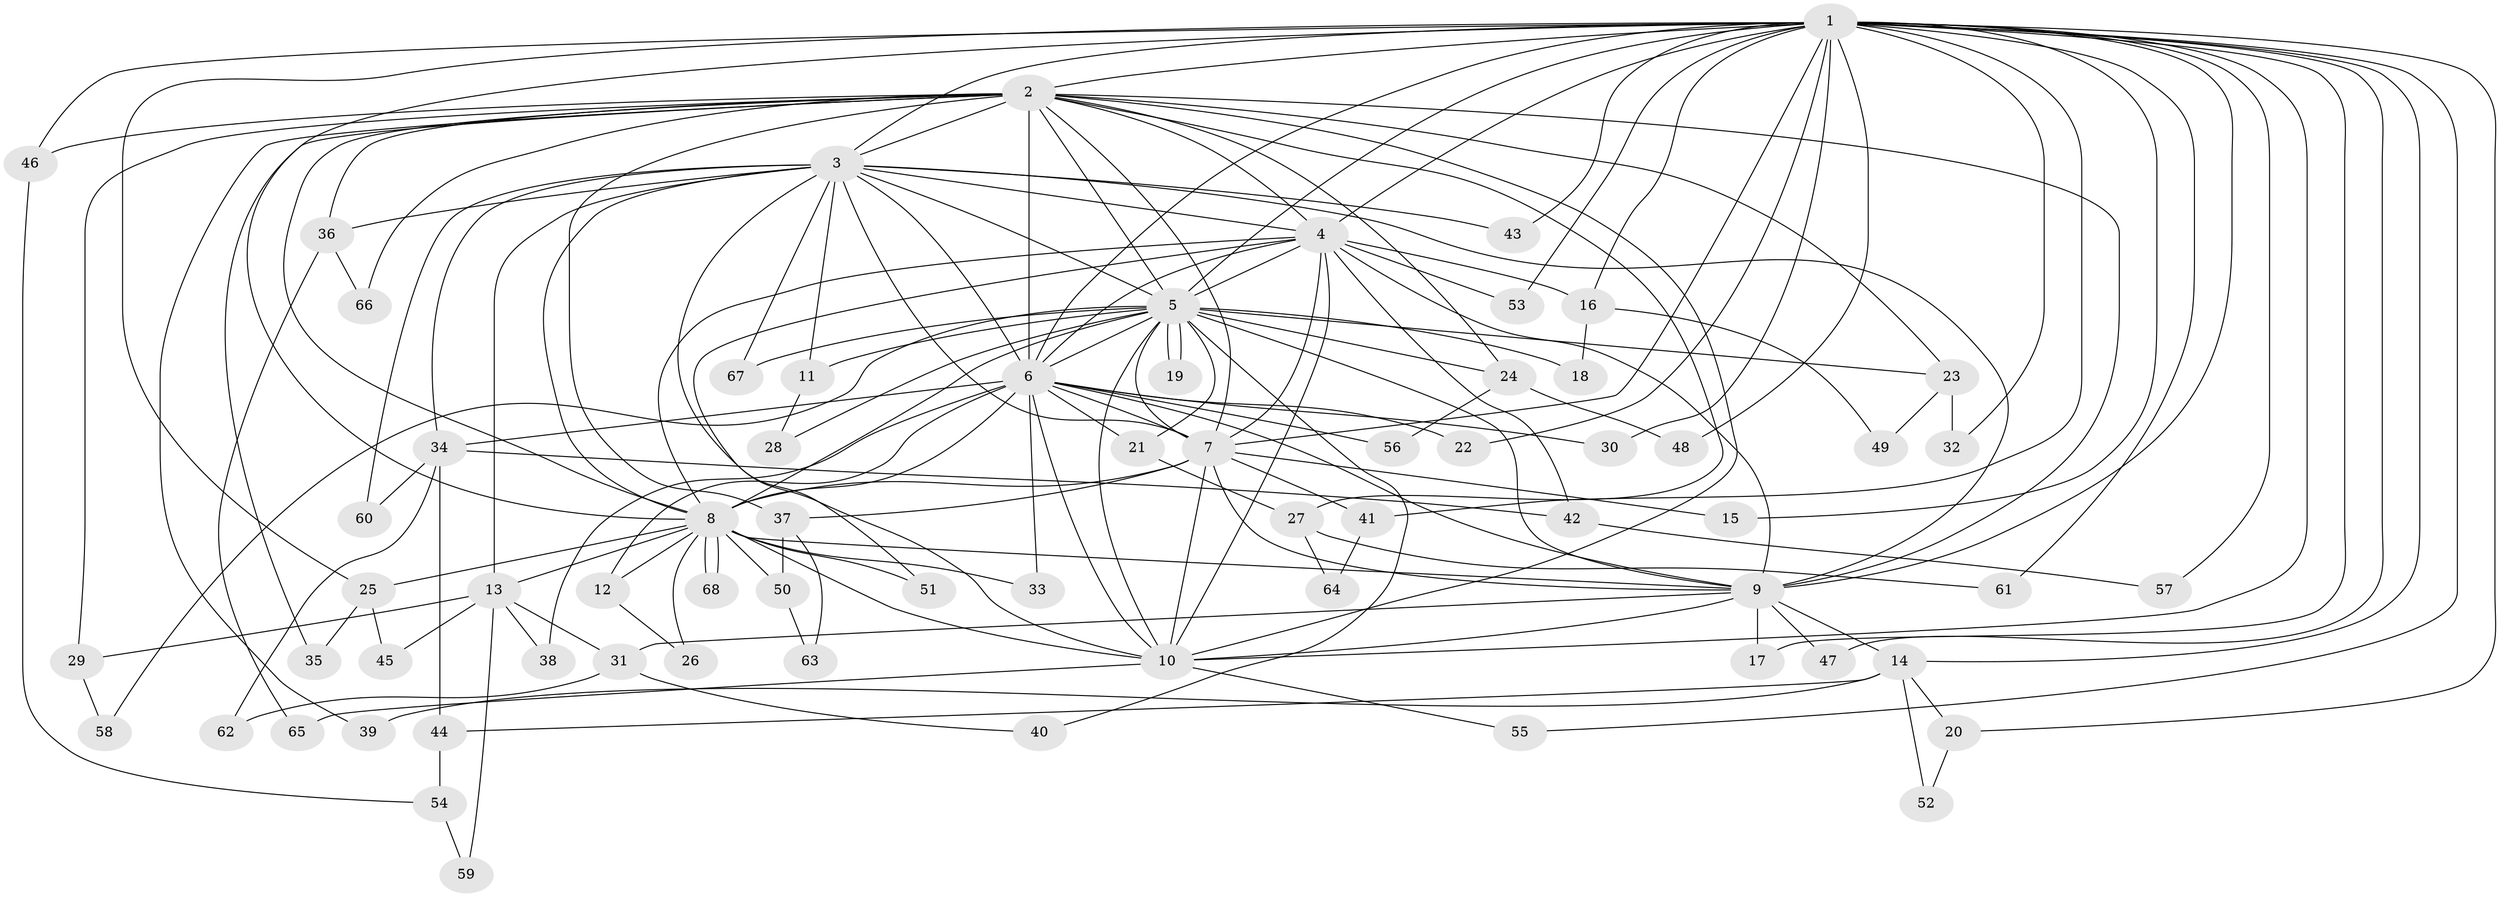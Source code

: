 // coarse degree distribution, {19: 0.020833333333333332, 18: 0.020833333333333332, 11: 0.041666666666666664, 20: 0.020833333333333332, 6: 0.020833333333333332, 4: 0.16666666666666666, 1: 0.041666666666666664, 3: 0.1875, 2: 0.3333333333333333, 15: 0.041666666666666664, 7: 0.020833333333333332, 14: 0.020833333333333332, 12: 0.020833333333333332, 10: 0.020833333333333332, 5: 0.020833333333333332}
// Generated by graph-tools (version 1.1) at 2025/36/03/04/25 23:36:15]
// undirected, 68 vertices, 161 edges
graph export_dot {
  node [color=gray90,style=filled];
  1;
  2;
  3;
  4;
  5;
  6;
  7;
  8;
  9;
  10;
  11;
  12;
  13;
  14;
  15;
  16;
  17;
  18;
  19;
  20;
  21;
  22;
  23;
  24;
  25;
  26;
  27;
  28;
  29;
  30;
  31;
  32;
  33;
  34;
  35;
  36;
  37;
  38;
  39;
  40;
  41;
  42;
  43;
  44;
  45;
  46;
  47;
  48;
  49;
  50;
  51;
  52;
  53;
  54;
  55;
  56;
  57;
  58;
  59;
  60;
  61;
  62;
  63;
  64;
  65;
  66;
  67;
  68;
  1 -- 2;
  1 -- 3;
  1 -- 4;
  1 -- 5;
  1 -- 6;
  1 -- 7;
  1 -- 8;
  1 -- 9;
  1 -- 10;
  1 -- 14;
  1 -- 15;
  1 -- 16;
  1 -- 17;
  1 -- 20;
  1 -- 22;
  1 -- 25;
  1 -- 30;
  1 -- 32;
  1 -- 41;
  1 -- 43;
  1 -- 46;
  1 -- 47;
  1 -- 48;
  1 -- 53;
  1 -- 55;
  1 -- 57;
  1 -- 61;
  2 -- 3;
  2 -- 4;
  2 -- 5;
  2 -- 6;
  2 -- 7;
  2 -- 8;
  2 -- 9;
  2 -- 10;
  2 -- 23;
  2 -- 24;
  2 -- 27;
  2 -- 29;
  2 -- 35;
  2 -- 36;
  2 -- 37;
  2 -- 39;
  2 -- 46;
  2 -- 66;
  3 -- 4;
  3 -- 5;
  3 -- 6;
  3 -- 7;
  3 -- 8;
  3 -- 9;
  3 -- 10;
  3 -- 11;
  3 -- 13;
  3 -- 34;
  3 -- 36;
  3 -- 43;
  3 -- 60;
  3 -- 67;
  4 -- 5;
  4 -- 6;
  4 -- 7;
  4 -- 8;
  4 -- 9;
  4 -- 10;
  4 -- 16;
  4 -- 42;
  4 -- 51;
  4 -- 53;
  5 -- 6;
  5 -- 7;
  5 -- 8;
  5 -- 9;
  5 -- 10;
  5 -- 11;
  5 -- 18;
  5 -- 19;
  5 -- 19;
  5 -- 21;
  5 -- 23;
  5 -- 24;
  5 -- 28;
  5 -- 40;
  5 -- 58;
  5 -- 67;
  6 -- 7;
  6 -- 8;
  6 -- 9;
  6 -- 10;
  6 -- 12;
  6 -- 21;
  6 -- 22;
  6 -- 30;
  6 -- 33;
  6 -- 34;
  6 -- 38;
  6 -- 56;
  7 -- 8;
  7 -- 9;
  7 -- 10;
  7 -- 15;
  7 -- 37;
  7 -- 41;
  8 -- 9;
  8 -- 10;
  8 -- 12;
  8 -- 13;
  8 -- 25;
  8 -- 26;
  8 -- 33;
  8 -- 50;
  8 -- 51;
  8 -- 68;
  8 -- 68;
  9 -- 10;
  9 -- 14;
  9 -- 17;
  9 -- 31;
  9 -- 47;
  10 -- 55;
  10 -- 65;
  11 -- 28;
  12 -- 26;
  13 -- 29;
  13 -- 31;
  13 -- 38;
  13 -- 45;
  13 -- 59;
  14 -- 20;
  14 -- 39;
  14 -- 44;
  14 -- 52;
  16 -- 18;
  16 -- 49;
  20 -- 52;
  21 -- 27;
  23 -- 32;
  23 -- 49;
  24 -- 48;
  24 -- 56;
  25 -- 35;
  25 -- 45;
  27 -- 61;
  27 -- 64;
  29 -- 58;
  31 -- 40;
  31 -- 62;
  34 -- 42;
  34 -- 44;
  34 -- 60;
  34 -- 62;
  36 -- 65;
  36 -- 66;
  37 -- 50;
  37 -- 63;
  41 -- 64;
  42 -- 57;
  44 -- 54;
  46 -- 54;
  50 -- 63;
  54 -- 59;
}

